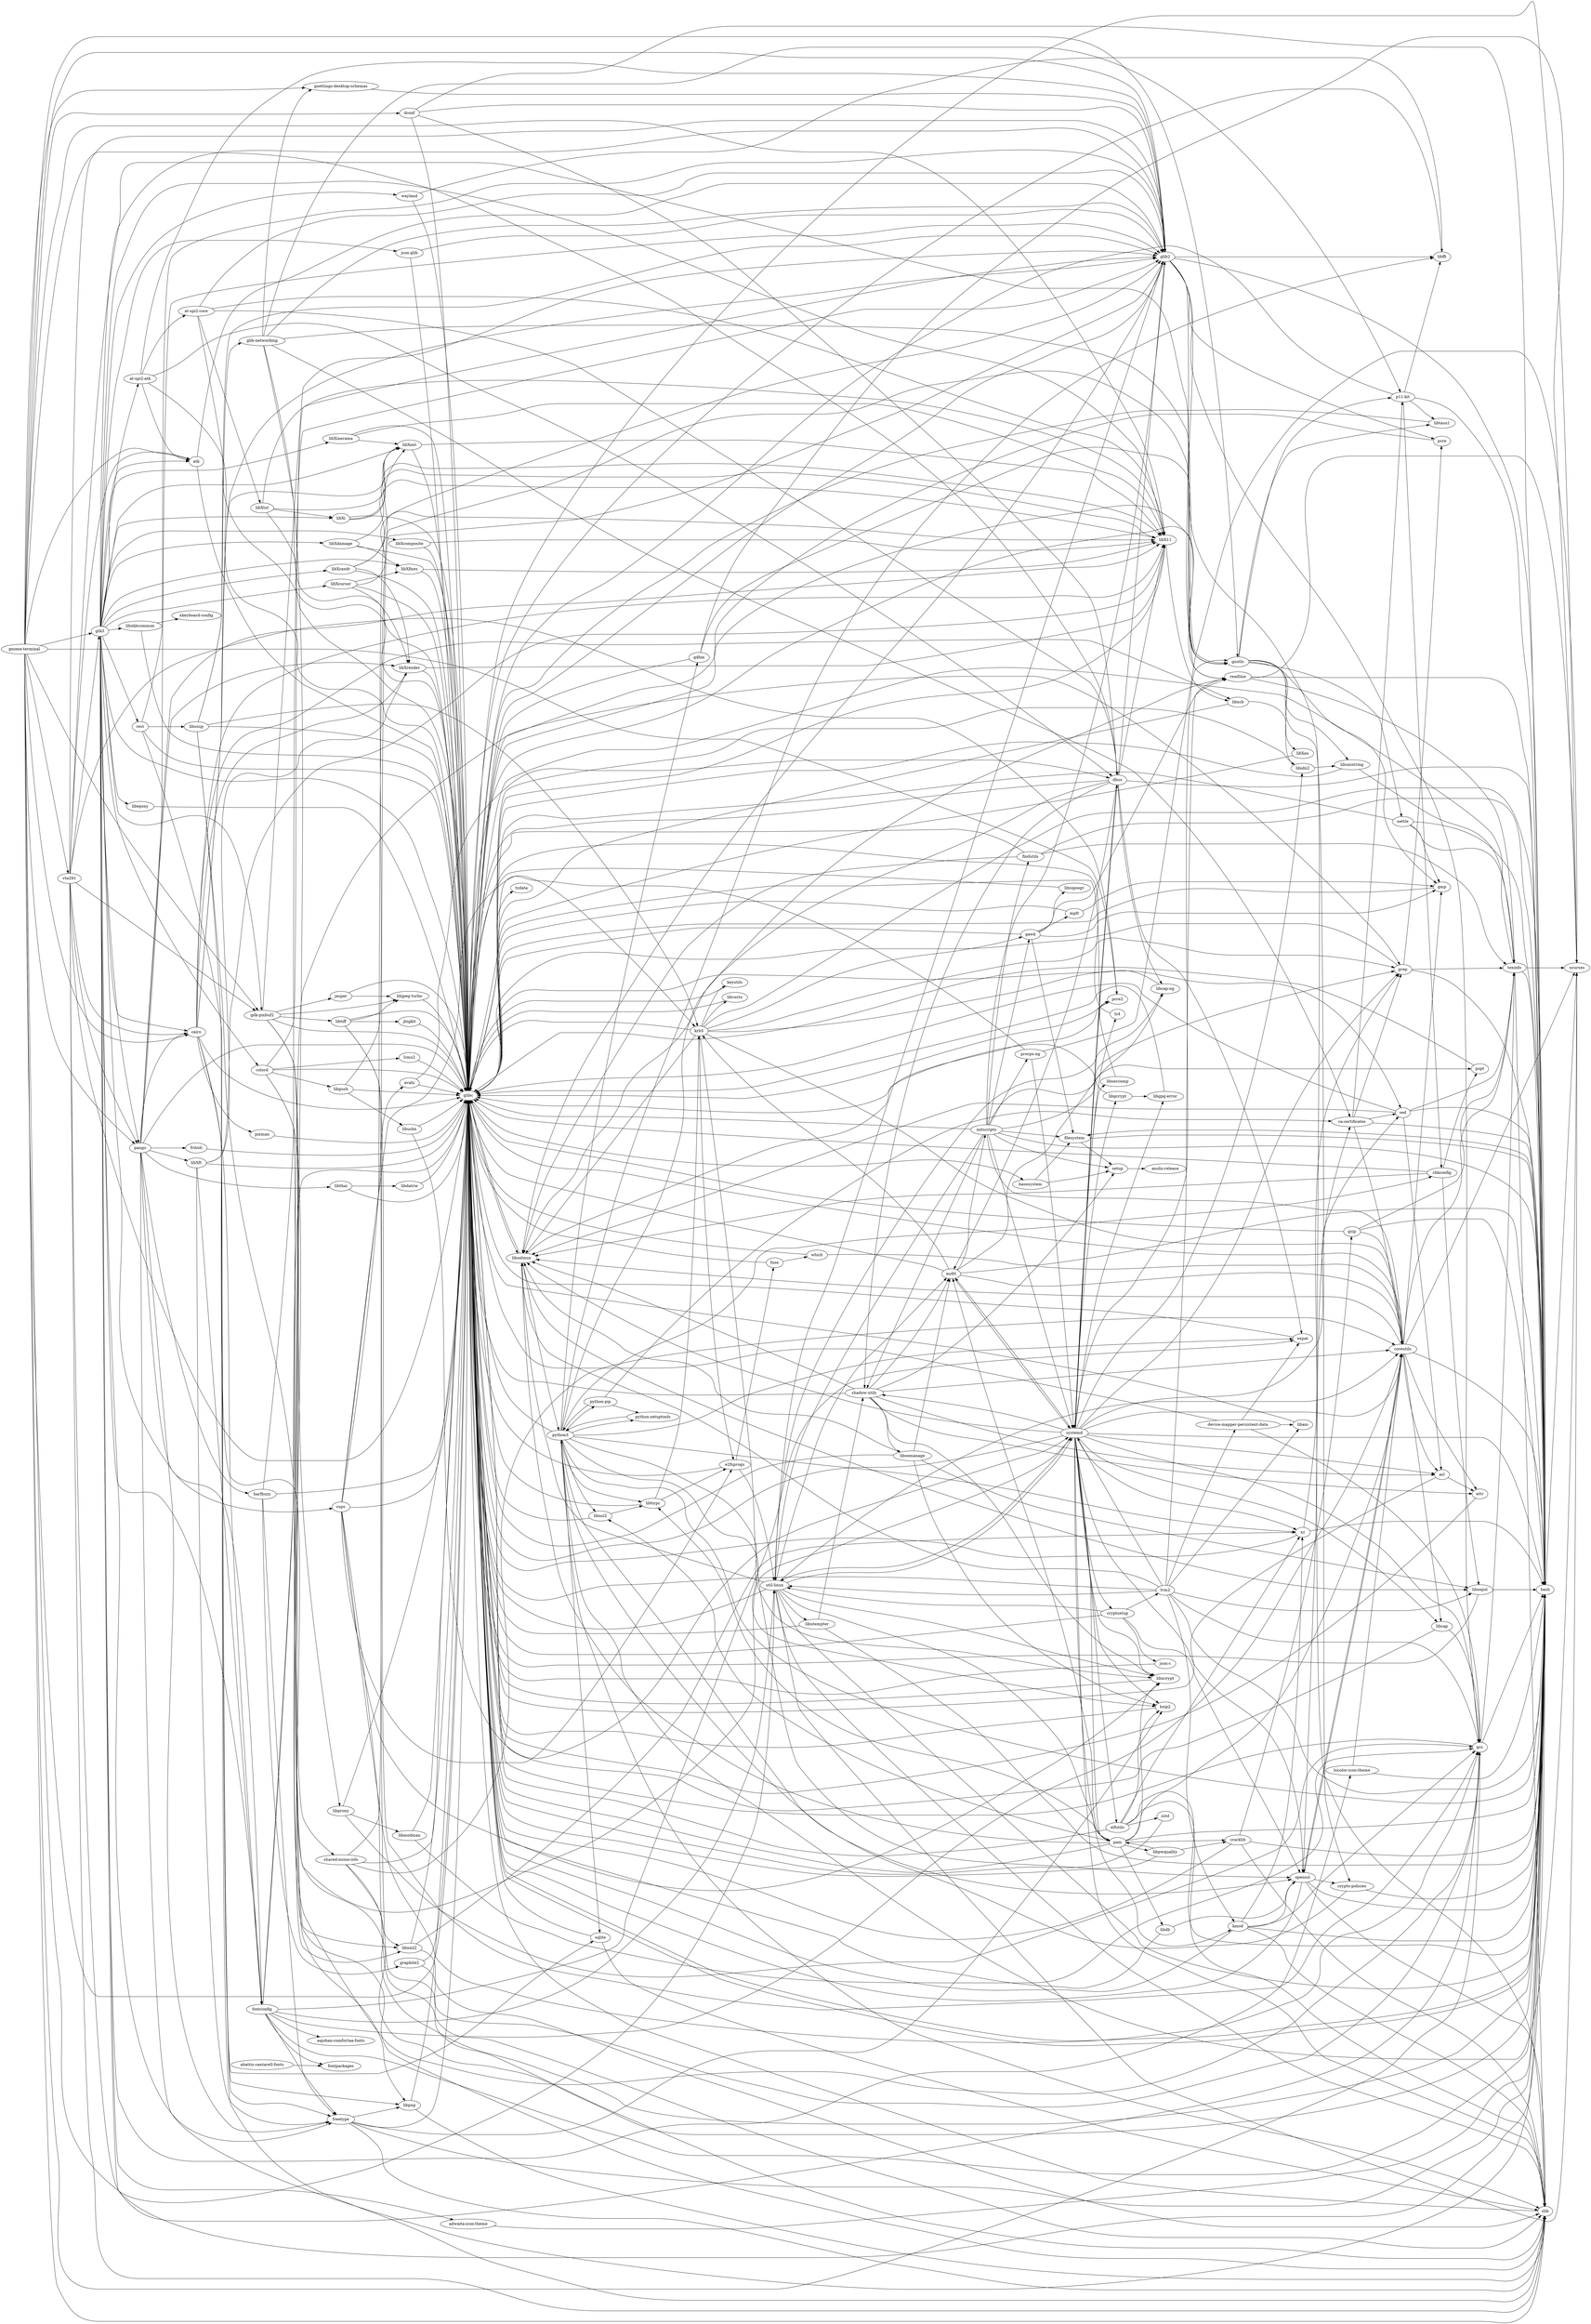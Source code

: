 digraph MyPicture {
	graph [rankdir=LR]
	glibc
	glibc -> basesystem
	glibc -> bash
	glibc -> libselinux
	glibc -> tzdata
	basesystem
	basesystem -> filesystem
	basesystem -> setup
	bash
	bash -> filesystem
	bash -> glibc
	bash -> ncurses
	libselinux
	libselinux -> glibc
	libselinux -> pcre2
	libselinux -> libsepol
	libselinux -> python3
	tzdata
	pcre2
	pcre2 -> glibc
	libsepol
	libsepol -> bash
	libsepol -> glibc
	python3
	python3 -> bash
	python3 -> chkconfig
	python3 -> openssl
	python3 -> glibc
	python3 -> "python-setuptools"
	python3 -> "python-pip"
	python3 -> gdbm
	python3 -> bzip2
	python3 -> libxcrypt
	python3 -> expat
	python3 -> libffi
	python3 -> xz
	python3 -> ncurses
	python3 -> libnsl2
	python3 -> readline
	python3 -> sqlite
	python3 -> libtirpc
	python3 -> zlib
	chkconfig
	chkconfig -> popt
	chkconfig -> libselinux
	chkconfig -> libsepol
	chkconfig -> glibc
	openssl
	openssl -> bash
	openssl -> coreutils
	openssl -> glibc
	openssl -> zlib
	openssl -> "ca-certificates"
	openssl -> "crypto-policies"
	"python-setuptools"
	"python-setuptools" -> python3
	"python-pip"
	"python-pip" -> "ca-certificates"
	"python-pip" -> "python-setuptools"
	"python-pip" -> python3
	gdbm
	gdbm -> ncurses
	gdbm -> readline
	gdbm -> glibc
	bzip2
	bzip2 -> glibc
	libxcrypt
	libxcrypt -> glibc
	expat
	expat -> glibc
	libffi
	libffi -> glibc
	xz
	xz -> bash
	xz -> grep
	xz -> glibc
	ncurses
	ncurses -> glibc
	libnsl2
	libnsl2 -> glibc
	libnsl2 -> libtirpc
	readline
	readline -> bash
	readline -> glibc
	readline -> texinfo
	readline -> ncurses
	sqlite
	sqlite -> glibc
	sqlite -> zlib
	libtirpc
	libtirpc -> glibc
	libtirpc -> e2fsprogs
	libtirpc -> krb5
	zlib
	zlib -> glibc
	e2fsprogs
	e2fsprogs -> "util-linux"
	e2fsprogs -> glibc
	e2fsprogs -> fuse
	krb5
	krb5 -> bash
	krb5 -> coreutils
	krb5 -> gawk
	krb5 -> grep
	krb5 -> keyutils
	krb5 -> e2fsprogs
	krb5 -> openssl
	krb5 -> glibc
	krb5 -> libselinux
	krb5 -> libverto
	krb5 -> sed
	coreutils
	coreutils -> acl
	coreutils -> attr
	coreutils -> libcap
	coreutils -> openssl
	coreutils -> gmp
	coreutils -> glibc
	coreutils -> libselinux
	coreutils -> ncurses
	coreutils -> bash
	coreutils -> texinfo
	gawk
	gawk -> filesystem
	gawk -> glibc
	gawk -> gmp
	gawk -> mpfr
	gawk -> readline
	gawk -> libsigsegv
	grep
	grep -> bash
	grep -> texinfo
	grep -> pcre
	grep -> glibc
	keyutils
	keyutils -> glibc
	libverto
	libverto -> glibc
	sed
	sed -> bash
	sed -> texinfo
	sed -> acl
	sed -> libselinux
	sed -> glibc
	texinfo
	texinfo -> bash
	texinfo -> ncurses
	texinfo -> zlib
	texinfo -> glibc
	acl
	acl -> glibc
	acl -> attr
	attr
	attr -> glibc
	pcre
	pcre -> glibc
	filesystem
	filesystem -> bash
	filesystem -> setup
	gmp
	gmp -> glibc
	mpfr
	mpfr -> glibc
	mpfr -> gmp
	libsigsegv
	libsigsegv -> glibc
	setup
	setup -> "anolis-release"
	"anolis-release"
	libcap
	libcap -> gcc
	libcap -> glibc
	gcc
	gcc -> bash
	gcc -> texinfo
	gcc -> glibc
	"util-linux"
	"util-linux" -> bash
	"util-linux" -> glibc
	"util-linux" -> coreutils
	"util-linux" -> libselinux
	"util-linux" -> pam
	"util-linux" -> audit
	"util-linux" -> "libcap-ng"
	"util-linux" -> libxcrypt
	"util-linux" -> ncurses
	"util-linux" -> systemd
	"util-linux" -> libutempter
	"util-linux" -> zlib
	fuse
	fuse -> glibc
	fuse -> which
	which
	which -> coreutils
	which -> glibc
	pam
	pam -> bash
	pam -> glibc
	pam -> audit
	pam -> coreutils
	pam -> cracklib
	pam -> libxcrypt
	pam -> libdb
	pam -> libnsl2
	pam -> libpwquality
	pam -> libselinux
	pam -> libtirpc
	audit
	audit -> bash
	audit -> coreutils
	audit -> glibc
	audit -> initscripts
	audit -> "libcap-ng"
	audit -> krb5
	audit -> systemd
	"libcap-ng"
	"libcap-ng" -> glibc
	systemd
	systemd -> bash
	systemd -> glibc
	systemd -> "shadow-utils"
	systemd -> acl
	systemd -> coreutils
	systemd -> dbus
	systemd -> grep
	systemd -> audit
	systemd -> "util-linux"
	systemd -> bzip2
	systemd -> libcap
	systemd -> libxcrypt
	systemd -> cryptsetup
	systemd -> elfutils
	systemd -> gcc
	systemd -> libgcrypt
	systemd -> gnutls
	systemd -> "libgpg-error"
	systemd -> libidn2
	systemd -> kmod
	systemd -> lz4
	systemd -> xz
	systemd -> pam
	systemd -> pcre2
	systemd -> libseccomp
	systemd -> libselinux
	systemd -> zlib
	systemd -> openssl
	systemd -> sed
	libutempter
	libutempter -> bash
	libutempter -> glibc
	libutempter -> "shadow-utils"
	"shadow-utils"
	"shadow-utils" -> audit
	"shadow-utils" -> coreutils
	"shadow-utils" -> glibc
	"shadow-utils" -> acl
	"shadow-utils" -> attr
	"shadow-utils" -> libxcrypt
	"shadow-utils" -> libselinux
	"shadow-utils" -> libsemanage
	"shadow-utils" -> setup
	libsemanage
	libsemanage -> audit
	libsemanage -> bzip2
	libsemanage -> libselinux
	libsemanage -> libsepol
	libsemanage -> glibc
	dbus
	dbus -> systemd
	dbus -> bash
	dbus -> "shadow-utils"
	dbus -> audit
	dbus -> "libcap-ng"
	dbus -> expat
	dbus -> glibc
	dbus -> libselinux
	dbus -> glib2
	dbus -> libX11
	cryptsetup
	cryptsetup -> glibc
	cryptsetup -> "util-linux"
	cryptsetup -> openssl
	cryptsetup -> lvm2
	cryptsetup -> "json-c"
	elfutils
	elfutils -> bash
	elfutils -> glibc
	elfutils -> zlib
	elfutils -> bzip2
	elfutils -> xz
	elfutils -> zstd
	libgcrypt
	libgcrypt -> glibc
	libgcrypt -> "libgpg-error"
	gnutls
	gnutls -> "crypto-policies"
	gnutls -> glibc
	gnutls -> gmp
	gnutls -> nettle
	gnutls -> libidn2
	gnutls -> "p11-kit"
	gnutls -> libtasn1
	gnutls -> libunistring
	"libgpg-error"
	"libgpg-error" -> glibc
	libidn2
	libidn2 -> libunistring
	libidn2 -> glibc
	kmod
	kmod -> bash
	kmod -> glibc
	kmod -> openssl
	kmod -> gcc
	kmod -> xz
	kmod -> zlib
	lz4
	lz4 -> glibc
	libseccomp
	libseccomp -> glibc
	libunistring
	libunistring -> texinfo
	libunistring -> glibc
	"crypto-policies"
	"crypto-policies" -> bash
	"crypto-policies" -> python3
	nettle
	nettle -> bash
	nettle -> glibc
	nettle -> texinfo
	nettle -> gmp
	"p11-kit"
	"p11-kit" -> glibc
	"p11-kit" -> libffi
	"p11-kit" -> bash
	"p11-kit" -> chkconfig
	"p11-kit" -> libtasn1
	libtasn1
	libtasn1 -> glibc
	zstd
	zstd -> glibc
	lvm2
	lvm2 -> bash
	lvm2 -> glibc
	lvm2 -> libselinux
	lvm2 -> libsepol
	lvm2 -> systemd
	lvm2 -> "util-linux"
	lvm2 -> gcc
	lvm2 -> "device-mapper-persistent-data"
	lvm2 -> libaio
	lvm2 -> readline
	lvm2 -> kmod
	"json-c"
	"json-c" -> glibc
	"device-mapper-persistent-data"
	"device-mapper-persistent-data" -> expat
	"device-mapper-persistent-data" -> glibc
	"device-mapper-persistent-data" -> libaio
	"device-mapper-persistent-data" -> gcc
	libaio
	libaio -> glibc
	glib2
	glib2 -> bash
	glib2 -> glibc
	glib2 -> libffi
	glib2 -> gcc
	glib2 -> gnutls
	glib2 -> "util-linux"
	glib2 -> pcre
	glib2 -> libselinux
	glib2 -> zlib
	libX11
	libX11 -> glibc
	libX11 -> libxcb
	libxcb
	libxcb -> libXau
	libxcb -> glibc
	libXau
	libXau -> glibc
	initscripts
	initscripts -> bash
	initscripts -> coreutils
	initscripts -> filesystem
	initscripts -> findutils
	initscripts -> gawk
	initscripts -> grep
	initscripts -> glib2
	initscripts -> popt
	initscripts -> "procps-ng"
	initscripts -> glibc
	initscripts -> setup
	initscripts -> "shadow-utils"
	initscripts -> systemd
	initscripts -> "util-linux"
	findutils
	findutils -> bash
	findutils -> texinfo
	findutils -> glibc
	findutils -> libselinux
	popt
	popt -> glibc
	"procps-ng"
	"procps-ng" -> glibc
	"procps-ng" -> ncurses
	"procps-ng" -> systemd
	cracklib
	cracklib -> bash
	cracklib -> glibc
	cracklib -> gzip
	cracklib -> zlib
	libdb
	libdb -> glibc
	libdb -> openssl
	libpwquality
	libpwquality -> cracklib
	libpwquality -> pam
	libpwquality -> glibc
	gzip
	gzip -> bash
	gzip -> texinfo
	gzip -> coreutils
	gzip -> glibc
	"ca-certificates"
	"ca-certificates" -> bash
	"ca-certificates" -> coreutils
	"ca-certificates" -> grep
	"ca-certificates" -> "p11-kit"
	"ca-certificates" -> sed
	"adwaita-icon-theme"
	"adwaita-icon-theme" -> bash
	jbigkit
	jbigkit -> glibc
	libtiff
	libtiff -> gcc
	libtiff -> jbigkit
	libtiff -> "libjpeg-turbo"
	libtiff -> glibc
	libtiff -> zlib
	"libjpeg-turbo"
	"libjpeg-turbo" -> glibc
	jasper
	jasper -> "libjpeg-turbo"
	jasper -> glibc
	libXtst
	libXtst -> libX11
	libXtst -> libXext
	libXtst -> libXi
	libXtst -> glibc
	libXext
	libXext -> libX11
	libXext -> glibc
	libXi
	libXi -> libX11
	libXi -> libXext
	libXi -> glibc
	"at-spi2-core"
	"at-spi2-core" -> glibc
	"at-spi2-core" -> dbus
	"at-spi2-core" -> libX11
	"at-spi2-core" -> libXtst
	"at-spi2-core" -> glib2
	libusbx
	libusbx -> glibc
	libusbx -> systemd
	lcms2
	lcms2 -> glibc
	libgusb
	libgusb -> glib2
	libgusb -> libusbx
	libgusb -> glibc
	avahi
	avahi -> dbus
	avahi -> glibc
	libmodman
	libmodman -> glibc
	libmodman -> gcc
	libproxy
	libproxy -> glibc
	libproxy -> gcc
	libproxy -> libmodman
	"glib-networking"
	"glib-networking" -> "ca-certificates"
	"glib-networking" -> glib2
	"glib-networking" -> "gsettings-desktop-schemas"
	"glib-networking" -> gnutls
	"glib-networking" -> "p11-kit"
	"glib-networking" -> libproxy
	"glib-networking" -> glibc
	"gsettings-desktop-schemas"
	"gsettings-desktop-schemas" -> glib2
	libsoup
	libsoup -> "glib-networking"
	libsoup -> glib2
	libsoup -> krb5
	libsoup -> sqlite
	libsoup -> libxml2
	libsoup -> glibc
	libxml2
	libxml2 -> glibc
	libxml2 -> xz
	libxml2 -> zlib
	"xkeyboard-config"
	libxkbcommon
	libxkbcommon -> glibc
	libxkbcommon -> "xkeyboard-config"
	wayland
	wayland -> libffi
	wayland -> glibc
	rest
	rest -> glibc
	rest -> glib2
	rest -> libsoup
	rest -> libxml2
	"json-glib"
	"json-glib" -> glib2
	"json-glib" -> glibc
	libepoxy
	libepoxy -> glibc
	cups
	cups -> avahi
	cups -> e2fsprogs
	cups -> libxcrypt
	cups -> gcc
	cups -> gnutls
	cups -> krb5
	cups -> glibc
	cups -> zlib
	colord
	colord -> gcc
	colord -> glib2
	colord -> libgusb
	colord -> lcms2
	colord -> glibc
	colord -> systemd
	"at-spi2-atk"
	"at-spi2-atk" -> glibc
	"at-spi2-atk" -> "at-spi2-core"
	"at-spi2-atk" -> atk
	"at-spi2-atk" -> dbus
	"at-spi2-atk" -> glib2
	atk
	atk -> glibc
	atk -> glib2
	libXrandr
	libXrandr -> libX11
	libXrandr -> libXext
	libXrandr -> libXrender
	libXrandr -> glibc
	libXrender
	libXrender -> libX11
	libXrender -> glibc
	libXinerama
	libXinerama -> libX11
	libXinerama -> libXext
	libXinerama -> glibc
	libXfixes
	libXfixes -> libX11
	libXfixes -> glibc
	libXdamage
	libXdamage -> libX11
	libXdamage -> libXfixes
	libXdamage -> glibc
	libXcursor
	libXcursor -> libX11
	libXcursor -> libXfixes
	libXcursor -> libXrender
	libXcursor -> glibc
	libXcomposite
	libXcomposite -> libX11
	libXcomposite -> glibc
	"hicolor-icon-theme"
	"hicolor-icon-theme" -> bash
	"hicolor-icon-theme" -> coreutils
	gtk3
	gtk3 -> "gdk-pixbuf2"
	gtk3 -> glib2
	gtk3 -> glibc
	gtk3 -> bash
	gtk3 -> "adwaita-icon-theme"
	gtk3 -> atk
	gtk3 -> cairo
	gtk3 -> "hicolor-icon-theme"
	gtk3 -> libX11
	gtk3 -> libXcomposite
	gtk3 -> libXcursor
	gtk3 -> libXdamage
	gtk3 -> libXext
	gtk3 -> libXfixes
	gtk3 -> libXi
	gtk3 -> libXinerama
	gtk3 -> libXrandr
	gtk3 -> "at-spi2-atk"
	gtk3 -> colord
	gtk3 -> cups
	gtk3 -> libepoxy
	gtk3 -> fontconfig
	gtk3 -> freetype
	gtk3 -> "json-glib"
	gtk3 -> pango
	gtk3 -> rest
	gtk3 -> wayland
	gtk3 -> libxkbcommon
	"gdk-pixbuf2"
	"gdk-pixbuf2" -> bash
	"gdk-pixbuf2" -> glib2
	"gdk-pixbuf2" -> glibc
	"gdk-pixbuf2" -> libpng
	"gdk-pixbuf2" -> zlib
	"gdk-pixbuf2" -> "shared-mime-info"
	"gdk-pixbuf2" -> jasper
	"gdk-pixbuf2" -> "libjpeg-turbo"
	"gdk-pixbuf2" -> libtiff
	cairo
	cairo -> libX11
	cairo -> libXext
	cairo -> libXrender
	cairo -> glibc
	cairo -> fontconfig
	cairo -> freetype
	cairo -> glib2
	cairo -> pixman
	cairo -> libpng
	cairo -> libxcb
	cairo -> zlib
	fontconfig
	fontconfig -> bash
	fontconfig -> glibc
	fontconfig -> coreutils
	fontconfig -> "aajohan-comfortaa-fonts"
	fontconfig -> fontpackages
	fontconfig -> freetype
	fontconfig -> grep
	fontconfig -> expat
	fontconfig -> "util-linux"
	freetype
	freetype -> bash
	freetype -> glibc
	freetype -> bzip2
	freetype -> libpng
	freetype -> zlib
	pango
	pango -> bash
	pango -> cairo
	pango -> fontconfig
	pango -> freetype
	pango -> fribidi
	pango -> glib2
	pango -> harfbuzz
	pango -> libX11
	pango -> libXft
	pango -> libXrender
	pango -> glibc
	pango -> libthai
	fribidi
	fribidi -> glibc
	harfbuzz
	harfbuzz -> glibc
	harfbuzz -> freetype
	harfbuzz -> glib2
	harfbuzz -> graphite2
	libXft
	libXft -> fontconfig
	libXft -> libX11
	libXft -> libXrender
	libXft -> freetype
	libXft -> glibc
	libthai
	libthai -> glibc
	libthai -> libdatrie
	libdatrie
	libdatrie -> glibc
	graphite2
	graphite2 -> gcc
	graphite2 -> glibc
	libpng
	libpng -> glibc
	libpng -> zlib
	"aajohan-comfortaa-fonts"
	fontpackages
	pixman
	pixman -> glibc
	"shared-mime-info"
	"shared-mime-info" -> bash
	"shared-mime-info" -> coreutils
	"shared-mime-info" -> glib2
	"shared-mime-info" -> glibc
	"shared-mime-info" -> libxml2
	"abattis-cantarell-fonts"
	"abattis-cantarell-fonts" -> fontpackages
	vte291
	vte291 -> glibc
	vte291 -> atk
	vte291 -> cairo
	vte291 -> gcc
	vte291 -> gtk3
	vte291 -> "gdk-pixbuf2"
	vte291 -> glib2
	vte291 -> gnutls
	vte291 -> pango
	vte291 -> pcre2
	vte291 -> zlib
	dconf
	dconf -> bash
	dconf -> dbus
	dconf -> glib2
	dconf -> glibc
	"gnome-terminal"
	"gnome-terminal" -> dbus
	"gnome-terminal" -> glib2
	"gnome-terminal" -> glibc
	"gnome-terminal" -> "gsettings-desktop-schemas"
	"gnome-terminal" -> gtk3
	"gnome-terminal" -> libX11
	"gnome-terminal" -> atk
	"gnome-terminal" -> cairo
	"gnome-terminal" -> dconf
	"gnome-terminal" -> gcc
	"gnome-terminal" -> "gdk-pixbuf2"
	"gnome-terminal" -> gnutls
	"gnome-terminal" -> pango
	"gnome-terminal" -> pcre2
	"gnome-terminal" -> "util-linux"
	"gnome-terminal" -> vte291
	"gnome-terminal" -> zlib
}

